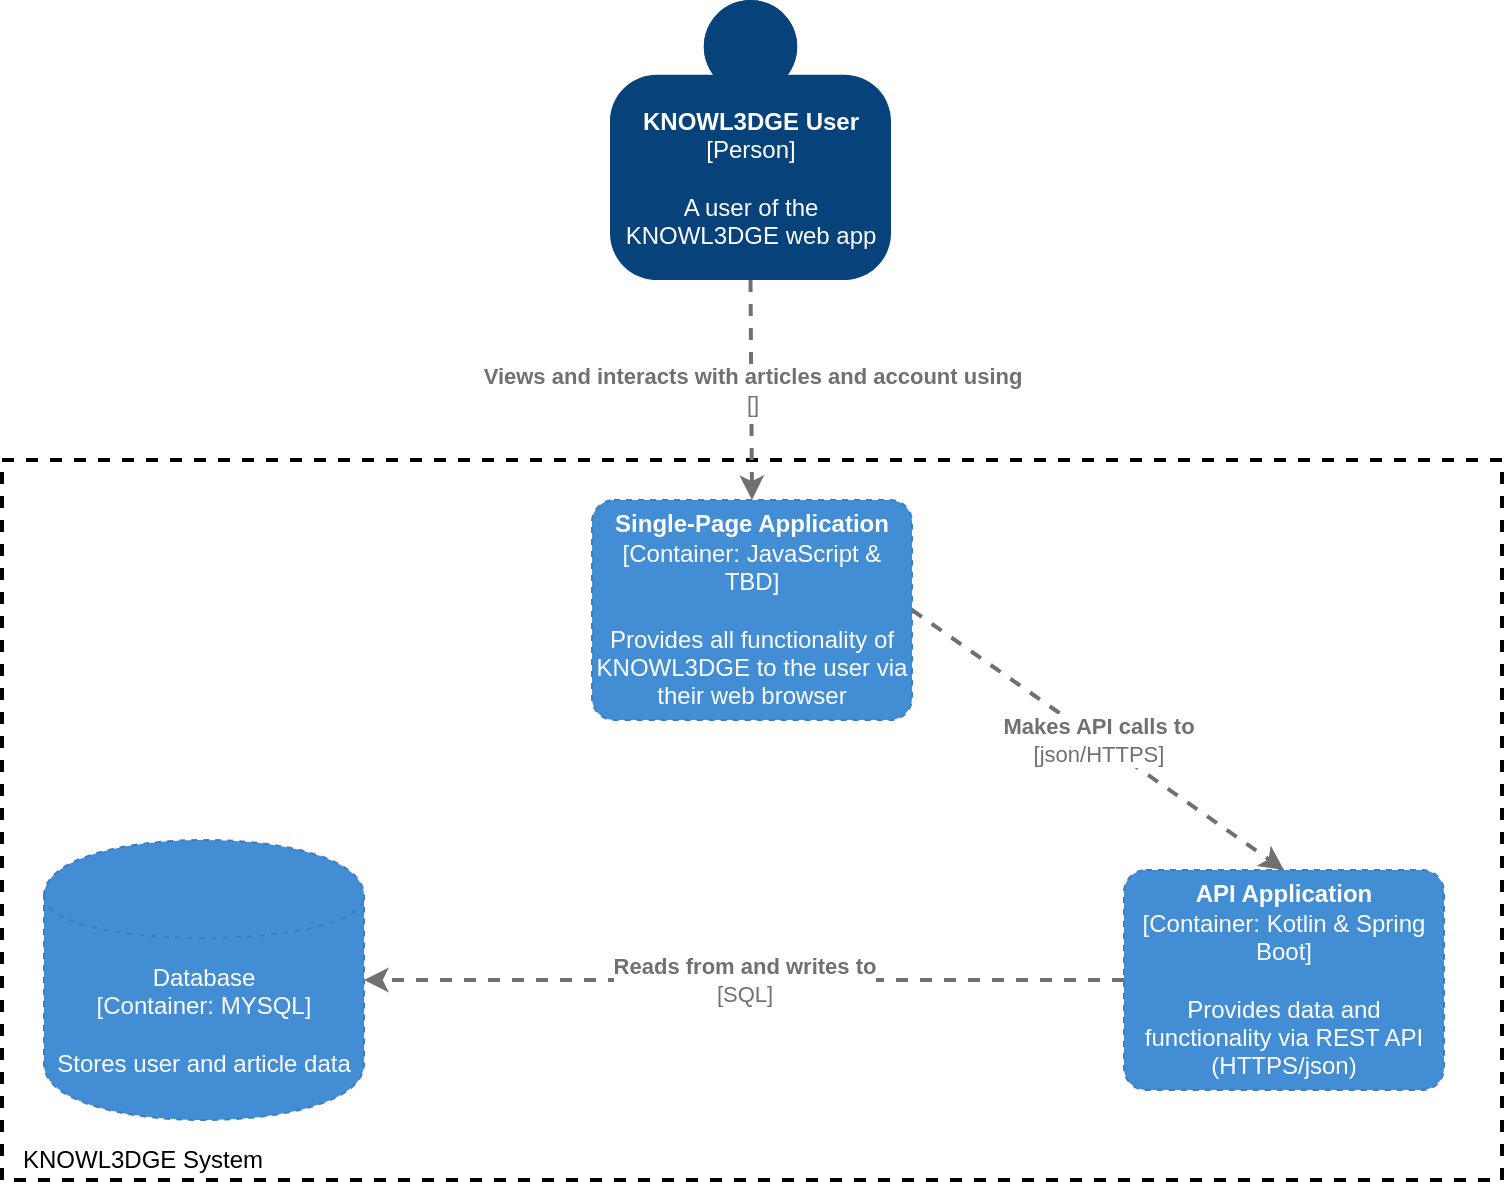 <mxfile>
    <diagram id="mHJauxWpjln32KEpZunO" name="Page-1">
        <mxGraphModel dx="1603" dy="856" grid="1" gridSize="10" guides="1" tooltips="1" connect="1" arrows="1" fold="1" page="1" pageScale="1" pageWidth="827" pageHeight="1169" math="0" shadow="0">
            <root>
                <mxCell id="0"/>
                <mxCell id="1" parent="0"/>
                <mxCell id="2" value="" style="rounded=0;whiteSpace=wrap;html=1;dashed=1;fillColor=none;strokeWidth=2;glass=0;sketch=0;shadow=0;" vertex="1" parent="1">
                    <mxGeometry x="39" y="280" width="750" height="360" as="geometry"/>
                </mxCell>
                <object placeholders="1" c4Name="KNOWL3DGE User" c4Type="Person" c4Description="A user of the&#10;KNOWL3DGE web app" label="&lt;b&gt;%c4Name%&lt;/b&gt;&lt;div&gt;[%c4Type%]&lt;/div&gt;&lt;br&gt;&lt;div&gt;%c4Description%&lt;/div&gt;" id="3">
                    <mxCell style="html=1;dashed=0;whitespace=wrap;fillColor=#08427b;strokeColor=none;fontColor=#ffffff;shape=mxgraph.c4.person;align=center;metaEdit=1;points=[[0.5,0,0],[1,0.5,0],[1,0.75,0],[0.75,1,0],[0.5,1,0],[0.25,1,0],[0,0.75,0],[0,0.5,0]];metaData={&quot;c4Type&quot;:{&quot;editable&quot;:false}};rounded=0;shadow=0;glass=0;sketch=0;" vertex="1" parent="1">
                        <mxGeometry x="343" y="50" width="140.5" height="140" as="geometry"/>
                    </mxCell>
                </object>
                <object placeholders="1" c4Name="API Application" c4Type="Container" c4Technology="Kotlin &amp; Spring Boot" c4Description="Provides data and functionality via REST API (HTTPS/json)" label="&lt;b&gt;%c4Name%&lt;/b&gt;&lt;div&gt;[%c4Type%: %c4Technology%]&lt;/div&gt;&lt;br&gt;&lt;div&gt;%c4Description%&lt;/div&gt;" id="6">
                    <mxCell style="rounded=1;whiteSpace=wrap;html=1;labelBackgroundColor=none;fillColor=#438DD5;fontColor=#ffffff;align=center;arcSize=10;strokeColor=#3C7FC0;metaEdit=1;metaData={&quot;c4Type&quot;:{&quot;editable&quot;:false}};points=[[0.25,0,0],[0.5,0,0],[0.75,0,0],[1,0.25,0],[1,0.5,0],[1,0.75,0],[0.75,1,0],[0.5,1,0],[0.25,1,0],[0,0.75,0],[0,0.5,0],[0,0.25,0]];shadow=0;glass=0;dashed=1;sketch=0;" vertex="1" parent="1">
                        <mxGeometry x="600" y="485" width="160" height="110.0" as="geometry"/>
                    </mxCell>
                </object>
                <object placeholders="1" c4Type="Database" c4Technology="MYSQL" c4Description="Stores user and article data" label="%c4Type%&lt;div&gt;[Container:&amp;nbsp;%c4Technology%]&lt;/div&gt;&lt;br&gt;&lt;div&gt;%c4Description%&lt;/div&gt;" id="7">
                    <mxCell style="shape=cylinder;whiteSpace=wrap;html=1;boundedLbl=1;rounded=0;labelBackgroundColor=none;fillColor=#438DD5;fontSize=12;fontColor=#ffffff;align=center;strokeColor=#3C7FC0;metaEdit=1;points=[[0.5,0,0],[1,0.25,0],[1,0.5,0],[1,0.75,0],[0.5,1,0],[0,0.75,0],[0,0.5,0],[0,0.25,0]];metaData={&quot;c4Type&quot;:{&quot;editable&quot;:false}};shadow=0;glass=0;dashed=1;sketch=0;" vertex="1" parent="1">
                        <mxGeometry x="60" y="470" width="160" height="140" as="geometry"/>
                    </mxCell>
                </object>
                <object placeholders="1" c4Name="Single-Page Application" c4Type="Container" c4Technology="JavaScript &amp; TBD" c4Description="Provides all functionality of KNOWL3DGE to the user via their web browser" label="&lt;b&gt;%c4Name%&lt;/b&gt;&lt;div&gt;[%c4Type%: %c4Technology%]&lt;/div&gt;&lt;br&gt;&lt;div&gt;%c4Description%&lt;/div&gt;" id="8">
                    <mxCell style="rounded=1;whiteSpace=wrap;html=1;labelBackgroundColor=none;fillColor=#438DD5;fontColor=#ffffff;align=center;arcSize=10;strokeColor=#3C7FC0;metaEdit=1;metaData={&quot;c4Type&quot;:{&quot;editable&quot;:false}};points=[[0.25,0,0],[0.5,0,0],[0.75,0,0],[1,0.25,0],[1,0.5,0],[1,0.75,0],[0.75,1,0],[0.5,1,0],[0.25,1,0],[0,0.75,0],[0,0.5,0],[0,0.25,0]];shadow=0;glass=0;dashed=1;sketch=0;" vertex="1" parent="1">
                        <mxGeometry x="334" y="300" width="160" height="110.0" as="geometry"/>
                    </mxCell>
                </object>
                <object placeholders="1" c4Type="Relationship" c4Technology="SQL" c4Description="Reads from and writes to" label="&lt;div style=&quot;text-align: left&quot;&gt;&lt;div style=&quot;text-align: center&quot;&gt;&lt;b&gt;%c4Description%&lt;/b&gt;&lt;/div&gt;&lt;div style=&quot;text-align: center&quot;&gt;[%c4Technology%]&lt;/div&gt;&lt;/div&gt;" id="10">
                    <mxCell style="edgeStyle=none;rounded=0;html=1;entryX=1;entryY=0.5;jettySize=auto;orthogonalLoop=1;strokeColor=#707070;strokeWidth=2;fontColor=#707070;jumpStyle=none;dashed=1;metaEdit=1;metaData={&quot;c4Type&quot;:{&quot;editable&quot;:false}};exitX=0;exitY=0.5;exitDx=0;exitDy=0;exitPerimeter=0;entryDx=0;entryDy=0;entryPerimeter=0;" edge="1" parent="1" source="6" target="7">
                        <mxGeometry width="160" relative="1" as="geometry">
                            <mxPoint x="323.5" y="520" as="sourcePoint"/>
                            <mxPoint x="483.5" y="520" as="targetPoint"/>
                        </mxGeometry>
                    </mxCell>
                </object>
                <object placeholders="1" c4Type="Relationship" c4Technology="json/HTTPS" c4Description="Makes API calls to" label="&lt;div style=&quot;text-align: left&quot;&gt;&lt;div style=&quot;text-align: center&quot;&gt;&lt;b&gt;%c4Description%&lt;/b&gt;&lt;/div&gt;&lt;div style=&quot;text-align: center&quot;&gt;[%c4Technology%]&lt;/div&gt;&lt;/div&gt;" id="12">
                    <mxCell style="edgeStyle=none;rounded=0;html=1;entryX=0.5;entryY=0;jettySize=auto;orthogonalLoop=1;strokeColor=#707070;strokeWidth=2;fontColor=#707070;jumpStyle=none;dashed=1;metaEdit=1;metaData={&quot;c4Type&quot;:{&quot;editable&quot;:false}};exitX=1;exitY=0.5;exitDx=0;exitDy=0;exitPerimeter=0;entryDx=0;entryDy=0;entryPerimeter=0;" edge="1" parent="1" source="8" target="6">
                        <mxGeometry width="160" relative="1" as="geometry">
                            <mxPoint x="540" y="440" as="sourcePoint"/>
                            <mxPoint x="700" y="440" as="targetPoint"/>
                        </mxGeometry>
                    </mxCell>
                </object>
                <object placeholders="1" c4Type="Relationship" c4Technology="" c4Description="Views and interacts with articles and account using" label="&lt;div style=&quot;text-align: left&quot;&gt;&lt;div style=&quot;text-align: center&quot;&gt;&lt;b&gt;%c4Description%&lt;/b&gt;&lt;/div&gt;&lt;div style=&quot;text-align: center&quot;&gt;[%c4Technology%]&lt;/div&gt;&lt;/div&gt;" id="13">
                    <mxCell style="edgeStyle=none;rounded=0;html=1;entryX=0.5;entryY=0;jettySize=auto;orthogonalLoop=1;strokeColor=#707070;strokeWidth=2;fontColor=#707070;jumpStyle=none;dashed=1;metaEdit=1;metaData={&quot;c4Type&quot;:{&quot;editable&quot;:false}};exitX=0.5;exitY=1;exitDx=0;exitDy=0;exitPerimeter=0;entryDx=0;entryDy=0;entryPerimeter=0;" edge="1" parent="1" source="3" target="8">
                        <mxGeometry width="160" relative="1" as="geometry">
                            <mxPoint x="530" y="370" as="sourcePoint"/>
                            <mxPoint x="690" y="370" as="targetPoint"/>
                        </mxGeometry>
                    </mxCell>
                </object>
                <mxCell id="14" value="KNOWL3DGE System" style="text;html=1;strokeColor=none;fillColor=none;align=center;verticalAlign=middle;whiteSpace=wrap;rounded=0;shadow=0;glass=0;dashed=1;sketch=0;" vertex="1" parent="1">
                    <mxGeometry x="39" y="620" width="141" height="20" as="geometry"/>
                </mxCell>
            </root>
        </mxGraphModel>
    </diagram>
</mxfile>